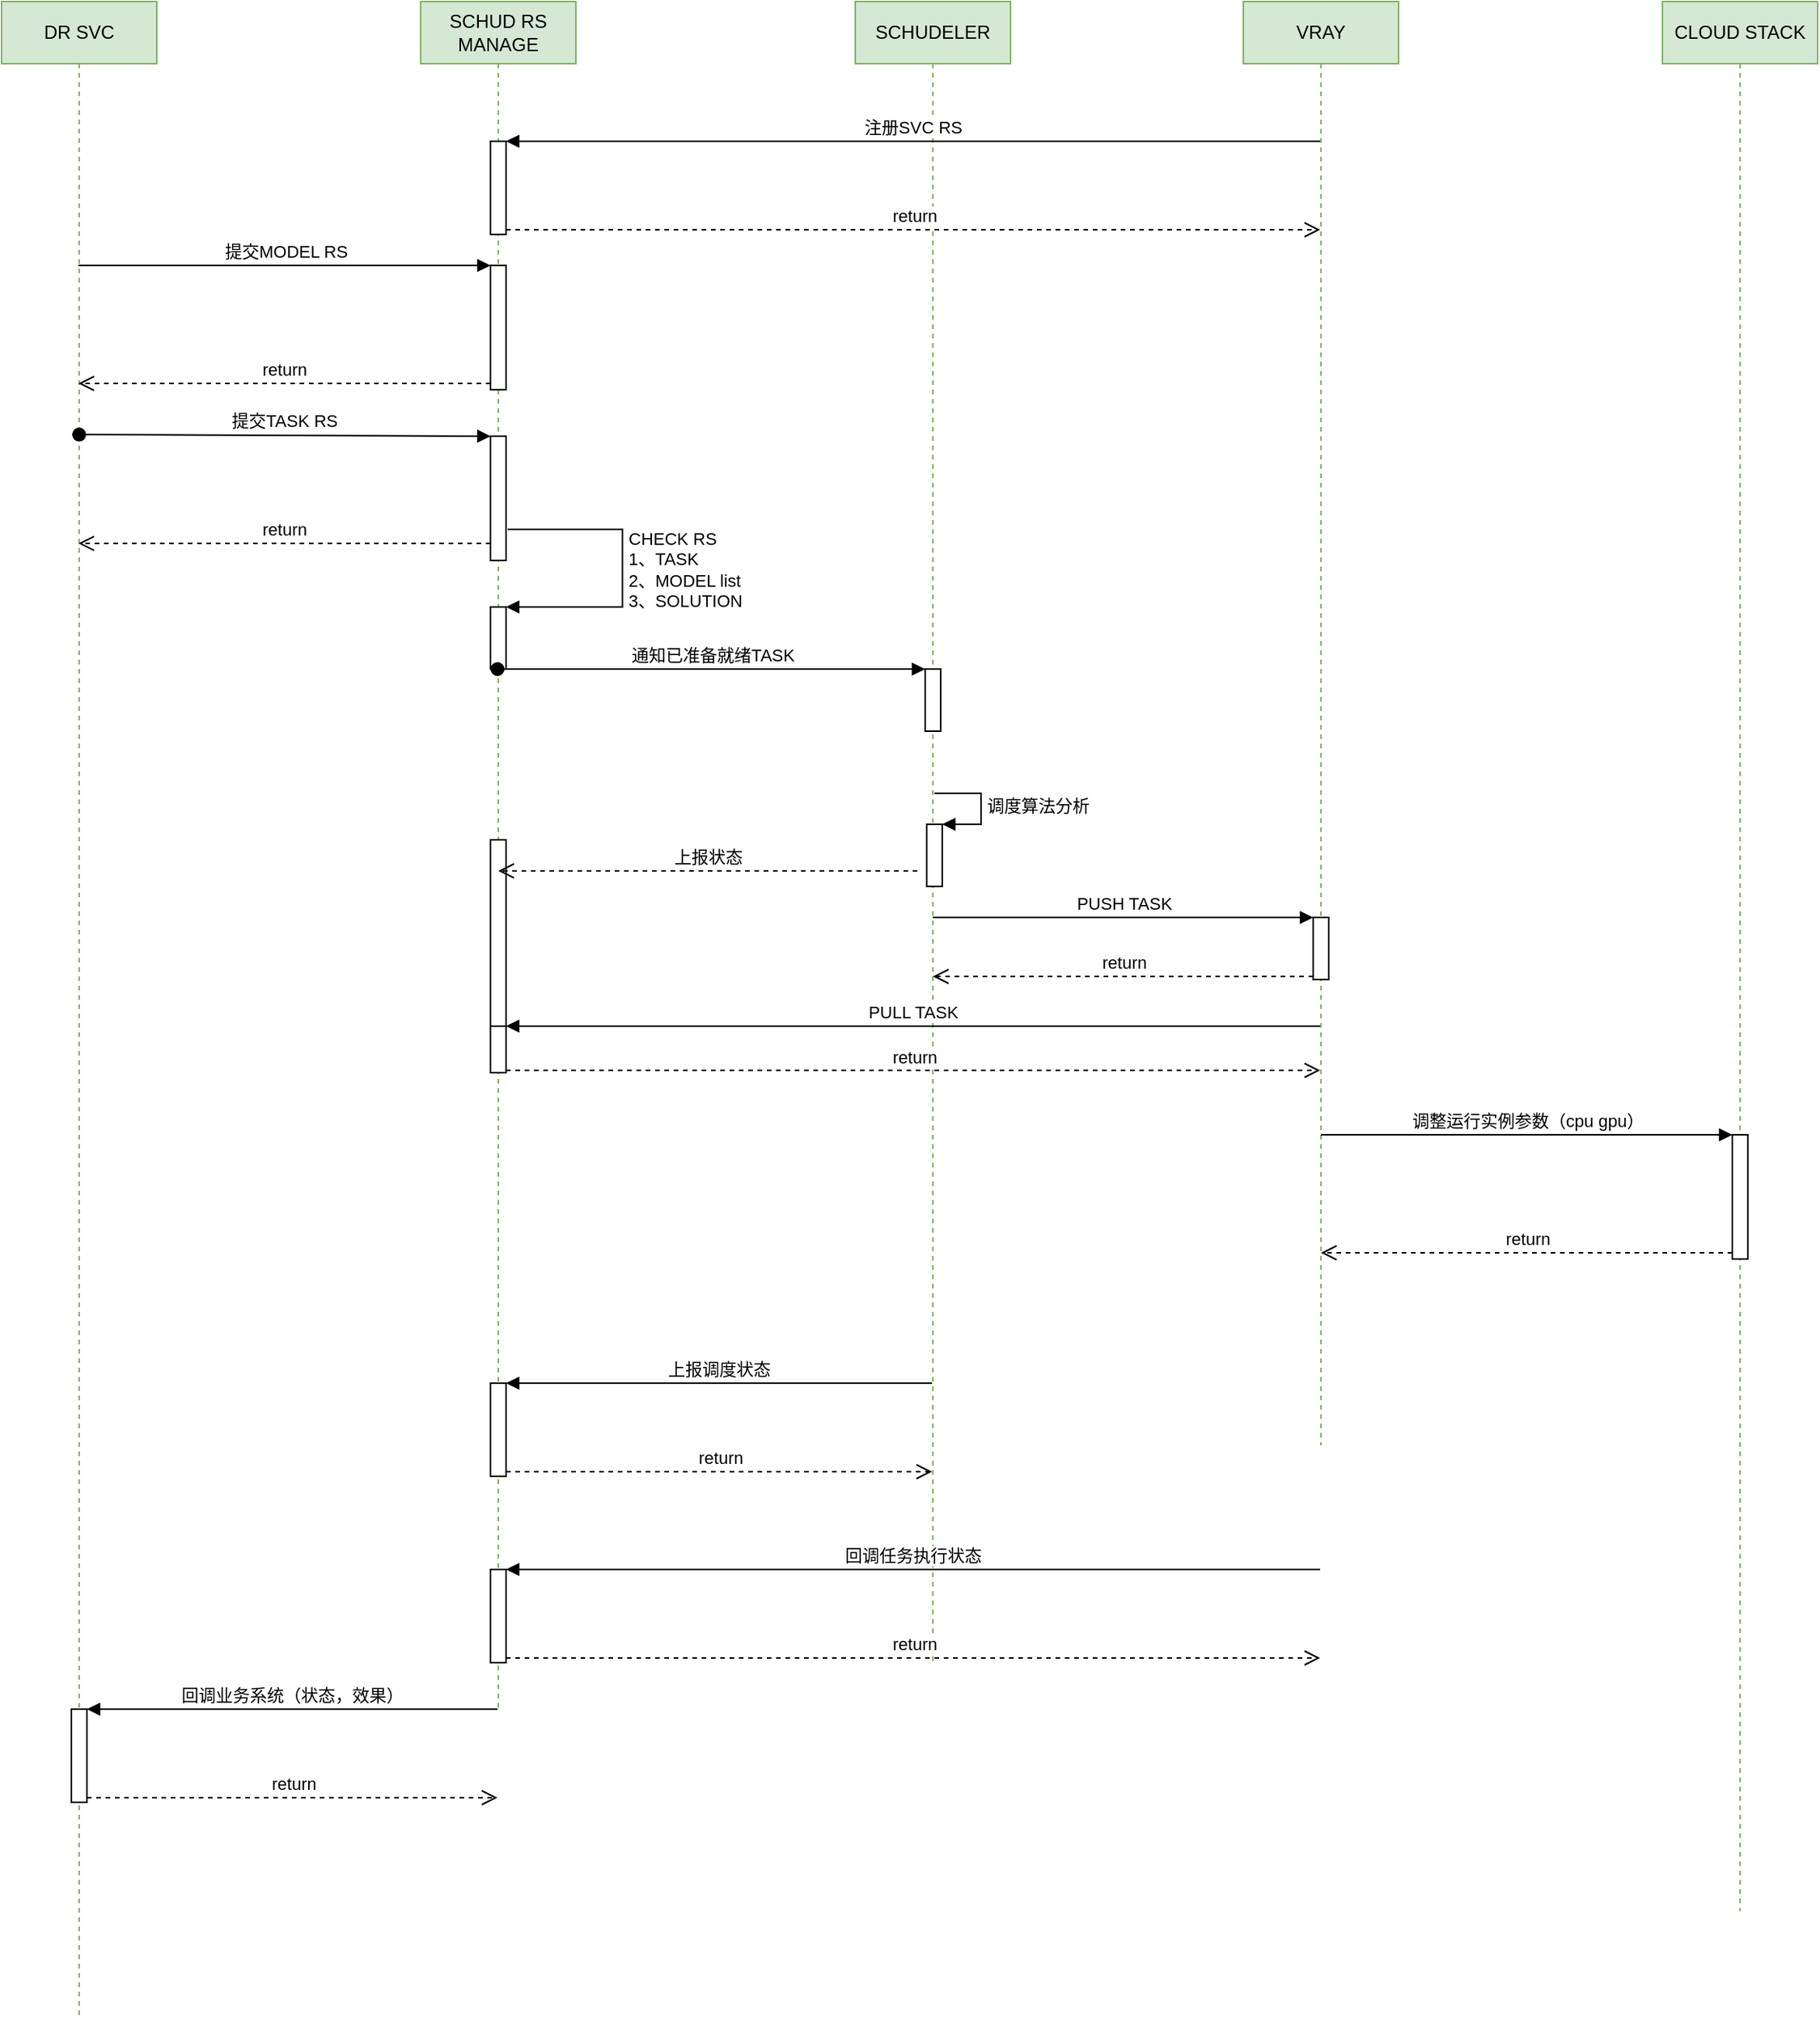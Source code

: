 <mxfile version="16.6.2" type="github">
  <diagram id="GCqSC2SD_qlKMxx8C9cN" name="Page-1">
    <mxGraphModel dx="2037" dy="1099" grid="1" gridSize="10" guides="1" tooltips="1" connect="1" arrows="1" fold="1" page="1" pageScale="1" pageWidth="850" pageHeight="1100" math="0" shadow="0">
      <root>
        <mxCell id="0" />
        <mxCell id="1" parent="0" />
        <mxCell id="x7JE74Zz-_B23tUYXp61-1" value="DR SVC" style="shape=umlLifeline;perimeter=lifelinePerimeter;whiteSpace=wrap;html=1;container=1;collapsible=0;recursiveResize=0;outlineConnect=0;fillColor=#d5e8d4;strokeColor=#82b366;" vertex="1" parent="1">
          <mxGeometry x="170" y="240" width="100" height="1300" as="geometry" />
        </mxCell>
        <mxCell id="x7JE74Zz-_B23tUYXp61-34" value="" style="html=1;points=[];perimeter=orthogonalPerimeter;" vertex="1" parent="x7JE74Zz-_B23tUYXp61-1">
          <mxGeometry x="45" y="1100" width="10" height="60" as="geometry" />
        </mxCell>
        <mxCell id="x7JE74Zz-_B23tUYXp61-2" value="SCHUD RS MANAGE" style="shape=umlLifeline;perimeter=lifelinePerimeter;whiteSpace=wrap;html=1;container=1;collapsible=0;recursiveResize=0;outlineConnect=0;fillColor=#d5e8d4;strokeColor=#82b366;" vertex="1" parent="1">
          <mxGeometry x="440" y="240" width="100" height="1100" as="geometry" />
        </mxCell>
        <mxCell id="x7JE74Zz-_B23tUYXp61-4" value="" style="html=1;points=[];perimeter=orthogonalPerimeter;" vertex="1" parent="x7JE74Zz-_B23tUYXp61-2">
          <mxGeometry x="45" y="280" width="10" height="80" as="geometry" />
        </mxCell>
        <mxCell id="x7JE74Zz-_B23tUYXp61-8" value="" style="html=1;points=[];perimeter=orthogonalPerimeter;" vertex="1" parent="x7JE74Zz-_B23tUYXp61-2">
          <mxGeometry x="45" y="90" width="10" height="60" as="geometry" />
        </mxCell>
        <mxCell id="x7JE74Zz-_B23tUYXp61-11" value="" style="html=1;points=[];perimeter=orthogonalPerimeter;" vertex="1" parent="x7JE74Zz-_B23tUYXp61-2">
          <mxGeometry x="45" y="170" width="10" height="80" as="geometry" />
        </mxCell>
        <mxCell id="x7JE74Zz-_B23tUYXp61-17" value="" style="html=1;points=[];perimeter=orthogonalPerimeter;" vertex="1" parent="x7JE74Zz-_B23tUYXp61-2">
          <mxGeometry x="45" y="390" width="10" height="40" as="geometry" />
        </mxCell>
        <mxCell id="x7JE74Zz-_B23tUYXp61-18" value="CHECK RS&lt;br&gt;1、TASK&lt;br&gt;2、MODEL list&lt;br&gt;3、SOLUTION" style="edgeStyle=orthogonalEdgeStyle;html=1;align=left;spacingLeft=2;endArrow=block;rounded=0;entryX=1;entryY=0;exitX=1.1;exitY=0.75;exitDx=0;exitDy=0;exitPerimeter=0;" edge="1" target="x7JE74Zz-_B23tUYXp61-17" parent="x7JE74Zz-_B23tUYXp61-2" source="x7JE74Zz-_B23tUYXp61-4">
          <mxGeometry relative="1" as="geometry">
            <mxPoint x="60" y="340" as="sourcePoint" />
            <Array as="points">
              <mxPoint x="130" y="340" />
              <mxPoint x="130" y="390" />
            </Array>
          </mxGeometry>
        </mxCell>
        <mxCell id="x7JE74Zz-_B23tUYXp61-31" value="" style="html=1;points=[];perimeter=orthogonalPerimeter;" vertex="1" parent="x7JE74Zz-_B23tUYXp61-2">
          <mxGeometry x="45" y="1010" width="10" height="60" as="geometry" />
        </mxCell>
        <mxCell id="x7JE74Zz-_B23tUYXp61-37" value="" style="html=1;points=[];perimeter=orthogonalPerimeter;" vertex="1" parent="x7JE74Zz-_B23tUYXp61-2">
          <mxGeometry x="45" y="890" width="10" height="60" as="geometry" />
        </mxCell>
        <mxCell id="x7JE74Zz-_B23tUYXp61-40" value="" style="html=1;points=[];perimeter=orthogonalPerimeter;" vertex="1" parent="x7JE74Zz-_B23tUYXp61-2">
          <mxGeometry x="45" y="540" width="10" height="130" as="geometry" />
        </mxCell>
        <mxCell id="x7JE74Zz-_B23tUYXp61-28" value="" style="html=1;points=[];perimeter=orthogonalPerimeter;" vertex="1" parent="x7JE74Zz-_B23tUYXp61-2">
          <mxGeometry x="45" y="660" width="10" height="30" as="geometry" />
        </mxCell>
        <mxCell id="x7JE74Zz-_B23tUYXp61-3" value="VRAY" style="shape=umlLifeline;perimeter=lifelinePerimeter;whiteSpace=wrap;html=1;container=1;collapsible=0;recursiveResize=0;outlineConnect=0;fillColor=#d5e8d4;strokeColor=#82b366;" vertex="1" parent="1">
          <mxGeometry x="970" y="240" width="100" height="930" as="geometry" />
        </mxCell>
        <mxCell id="x7JE74Zz-_B23tUYXp61-25" value="" style="html=1;points=[];perimeter=orthogonalPerimeter;" vertex="1" parent="x7JE74Zz-_B23tUYXp61-3">
          <mxGeometry x="45" y="590" width="10" height="40" as="geometry" />
        </mxCell>
        <mxCell id="x7JE74Zz-_B23tUYXp61-5" value="提交TASK RS" style="html=1;verticalAlign=bottom;startArrow=oval;endArrow=block;startSize=8;rounded=0;exitX=0.5;exitY=0.263;exitDx=0;exitDy=0;exitPerimeter=0;" edge="1" target="x7JE74Zz-_B23tUYXp61-4" parent="1">
          <mxGeometry relative="1" as="geometry">
            <mxPoint x="220" y="518.9" as="sourcePoint" />
          </mxGeometry>
        </mxCell>
        <mxCell id="x7JE74Zz-_B23tUYXp61-6" value="CLOUD STACK" style="shape=umlLifeline;perimeter=lifelinePerimeter;whiteSpace=wrap;html=1;container=1;collapsible=0;recursiveResize=0;outlineConnect=0;fillColor=#d5e8d4;strokeColor=#82b366;" vertex="1" parent="1">
          <mxGeometry x="1240" y="240" width="100" height="1230" as="geometry" />
        </mxCell>
        <mxCell id="x7JE74Zz-_B23tUYXp61-42" value="" style="html=1;points=[];perimeter=orthogonalPerimeter;" vertex="1" parent="x7JE74Zz-_B23tUYXp61-6">
          <mxGeometry x="45" y="730" width="10" height="80" as="geometry" />
        </mxCell>
        <mxCell id="x7JE74Zz-_B23tUYXp61-7" value="SCHUDELER" style="shape=umlLifeline;perimeter=lifelinePerimeter;whiteSpace=wrap;html=1;container=1;collapsible=0;recursiveResize=0;outlineConnect=0;fillColor=#d5e8d4;strokeColor=#82b366;" vertex="1" parent="1">
          <mxGeometry x="720" y="240" width="100" height="1070" as="geometry" />
        </mxCell>
        <mxCell id="x7JE74Zz-_B23tUYXp61-19" value="" style="html=1;points=[];perimeter=orthogonalPerimeter;" vertex="1" parent="x7JE74Zz-_B23tUYXp61-7">
          <mxGeometry x="45" y="430" width="10" height="40" as="geometry" />
        </mxCell>
        <mxCell id="x7JE74Zz-_B23tUYXp61-23" value="" style="html=1;points=[];perimeter=orthogonalPerimeter;" vertex="1" parent="x7JE74Zz-_B23tUYXp61-7">
          <mxGeometry x="46" y="530" width="10" height="40" as="geometry" />
        </mxCell>
        <mxCell id="x7JE74Zz-_B23tUYXp61-24" value="调度算法分析" style="edgeStyle=orthogonalEdgeStyle;html=1;align=left;spacingLeft=2;endArrow=block;rounded=0;entryX=1;entryY=0;" edge="1" target="x7JE74Zz-_B23tUYXp61-23" parent="x7JE74Zz-_B23tUYXp61-7">
          <mxGeometry relative="1" as="geometry">
            <mxPoint x="51" y="510" as="sourcePoint" />
            <Array as="points">
              <mxPoint x="81" y="510" />
            </Array>
          </mxGeometry>
        </mxCell>
        <mxCell id="x7JE74Zz-_B23tUYXp61-9" value="注册SVC RS" style="html=1;verticalAlign=bottom;endArrow=block;entryX=1;entryY=0;rounded=0;" edge="1" target="x7JE74Zz-_B23tUYXp61-8" parent="1" source="x7JE74Zz-_B23tUYXp61-3">
          <mxGeometry relative="1" as="geometry">
            <mxPoint x="555" y="330" as="sourcePoint" />
          </mxGeometry>
        </mxCell>
        <mxCell id="x7JE74Zz-_B23tUYXp61-10" value="return" style="html=1;verticalAlign=bottom;endArrow=open;dashed=1;endSize=8;exitX=1;exitY=0.95;rounded=0;" edge="1" source="x7JE74Zz-_B23tUYXp61-8" parent="1" target="x7JE74Zz-_B23tUYXp61-3">
          <mxGeometry relative="1" as="geometry">
            <mxPoint x="555" y="387" as="targetPoint" />
          </mxGeometry>
        </mxCell>
        <mxCell id="x7JE74Zz-_B23tUYXp61-12" value="提交MODEL RS" style="html=1;verticalAlign=bottom;endArrow=block;entryX=0;entryY=0;rounded=0;" edge="1" target="x7JE74Zz-_B23tUYXp61-11" parent="1">
          <mxGeometry relative="1" as="geometry">
            <mxPoint x="219.5" y="410" as="sourcePoint" />
          </mxGeometry>
        </mxCell>
        <mxCell id="x7JE74Zz-_B23tUYXp61-13" value="return" style="html=1;verticalAlign=bottom;endArrow=open;dashed=1;endSize=8;exitX=0;exitY=0.95;rounded=0;" edge="1" source="x7JE74Zz-_B23tUYXp61-11" parent="1">
          <mxGeometry relative="1" as="geometry">
            <mxPoint x="219.5" y="486" as="targetPoint" />
          </mxGeometry>
        </mxCell>
        <mxCell id="x7JE74Zz-_B23tUYXp61-14" value="return" style="html=1;verticalAlign=bottom;endArrow=open;dashed=1;endSize=8;rounded=0;exitX=0;exitY=0.863;exitDx=0;exitDy=0;exitPerimeter=0;" edge="1" parent="1" source="x7JE74Zz-_B23tUYXp61-4">
          <mxGeometry relative="1" as="geometry">
            <mxPoint x="480" y="590" as="sourcePoint" />
            <mxPoint x="219.5" y="589.04" as="targetPoint" />
          </mxGeometry>
        </mxCell>
        <mxCell id="x7JE74Zz-_B23tUYXp61-20" value="通知已准备就绪TASK" style="html=1;verticalAlign=bottom;startArrow=oval;endArrow=block;startSize=8;rounded=0;" edge="1" target="x7JE74Zz-_B23tUYXp61-19" parent="1">
          <mxGeometry relative="1" as="geometry">
            <mxPoint x="489.5" y="670" as="sourcePoint" />
          </mxGeometry>
        </mxCell>
        <mxCell id="x7JE74Zz-_B23tUYXp61-26" value="PUSH TASK" style="html=1;verticalAlign=bottom;endArrow=block;entryX=0;entryY=0;rounded=0;" edge="1" target="x7JE74Zz-_B23tUYXp61-25" parent="1" source="x7JE74Zz-_B23tUYXp61-7">
          <mxGeometry relative="1" as="geometry">
            <mxPoint x="945" y="830" as="sourcePoint" />
          </mxGeometry>
        </mxCell>
        <mxCell id="x7JE74Zz-_B23tUYXp61-27" value="return" style="html=1;verticalAlign=bottom;endArrow=open;dashed=1;endSize=8;exitX=0;exitY=0.95;rounded=0;" edge="1" source="x7JE74Zz-_B23tUYXp61-25" parent="1" target="x7JE74Zz-_B23tUYXp61-7">
          <mxGeometry relative="1" as="geometry">
            <mxPoint x="945" y="906" as="targetPoint" />
          </mxGeometry>
        </mxCell>
        <mxCell id="x7JE74Zz-_B23tUYXp61-29" value="PULL TASK" style="html=1;verticalAlign=bottom;endArrow=block;entryX=1;entryY=0;rounded=0;" edge="1" target="x7JE74Zz-_B23tUYXp61-28" parent="1">
          <mxGeometry relative="1" as="geometry">
            <mxPoint x="1019.5" y="900" as="sourcePoint" />
          </mxGeometry>
        </mxCell>
        <mxCell id="x7JE74Zz-_B23tUYXp61-30" value="return" style="html=1;verticalAlign=bottom;endArrow=open;dashed=1;endSize=8;exitX=1;exitY=0.95;rounded=0;" edge="1" source="x7JE74Zz-_B23tUYXp61-28" parent="1" target="x7JE74Zz-_B23tUYXp61-3">
          <mxGeometry relative="1" as="geometry">
            <mxPoint x="1019.5" y="957" as="targetPoint" />
          </mxGeometry>
        </mxCell>
        <mxCell id="x7JE74Zz-_B23tUYXp61-32" value="回调任务执行状态" style="html=1;verticalAlign=bottom;endArrow=block;entryX=1;entryY=0;rounded=0;" edge="1" target="x7JE74Zz-_B23tUYXp61-31" parent="1">
          <mxGeometry relative="1" as="geometry">
            <mxPoint x="1019.5" y="1250" as="sourcePoint" />
          </mxGeometry>
        </mxCell>
        <mxCell id="x7JE74Zz-_B23tUYXp61-33" value="return" style="html=1;verticalAlign=bottom;endArrow=open;dashed=1;endSize=8;exitX=1;exitY=0.95;rounded=0;" edge="1" source="x7JE74Zz-_B23tUYXp61-31" parent="1">
          <mxGeometry relative="1" as="geometry">
            <mxPoint x="1019.5" y="1307" as="targetPoint" />
          </mxGeometry>
        </mxCell>
        <mxCell id="x7JE74Zz-_B23tUYXp61-35" value="回调业务系统（状态，效果）" style="html=1;verticalAlign=bottom;endArrow=block;entryX=1;entryY=0;rounded=0;" edge="1" parent="1">
          <mxGeometry relative="1" as="geometry">
            <mxPoint x="489.5" y="1340" as="sourcePoint" />
            <mxPoint x="225" y="1340" as="targetPoint" />
          </mxGeometry>
        </mxCell>
        <mxCell id="x7JE74Zz-_B23tUYXp61-36" value="return" style="html=1;verticalAlign=bottom;endArrow=open;dashed=1;endSize=8;exitX=1;exitY=0.95;rounded=0;" edge="1" parent="1">
          <mxGeometry relative="1" as="geometry">
            <mxPoint x="489.5" y="1397" as="targetPoint" />
            <mxPoint x="225" y="1397" as="sourcePoint" />
          </mxGeometry>
        </mxCell>
        <mxCell id="x7JE74Zz-_B23tUYXp61-38" value="上报调度状态" style="html=1;verticalAlign=bottom;endArrow=block;entryX=1;entryY=0;rounded=0;" edge="1" target="x7JE74Zz-_B23tUYXp61-37" parent="1">
          <mxGeometry relative="1" as="geometry">
            <mxPoint x="769.5" y="1130" as="sourcePoint" />
          </mxGeometry>
        </mxCell>
        <mxCell id="x7JE74Zz-_B23tUYXp61-39" value="return" style="html=1;verticalAlign=bottom;endArrow=open;dashed=1;endSize=8;exitX=1;exitY=0.95;rounded=0;" edge="1" source="x7JE74Zz-_B23tUYXp61-37" parent="1">
          <mxGeometry relative="1" as="geometry">
            <mxPoint x="769.5" y="1187" as="targetPoint" />
          </mxGeometry>
        </mxCell>
        <mxCell id="x7JE74Zz-_B23tUYXp61-41" value="上报状态" style="html=1;verticalAlign=bottom;endArrow=open;dashed=1;endSize=8;rounded=0;" edge="1" parent="1" target="x7JE74Zz-_B23tUYXp61-2">
          <mxGeometry relative="1" as="geometry">
            <mxPoint x="760" y="800" as="sourcePoint" />
            <mxPoint x="680" y="800" as="targetPoint" />
          </mxGeometry>
        </mxCell>
        <mxCell id="x7JE74Zz-_B23tUYXp61-43" value="调整运行实例参数（cpu gpu）" style="html=1;verticalAlign=bottom;endArrow=block;entryX=0;entryY=0;rounded=0;" edge="1" target="x7JE74Zz-_B23tUYXp61-42" parent="1" source="x7JE74Zz-_B23tUYXp61-3">
          <mxGeometry relative="1" as="geometry">
            <mxPoint x="1215" y="970" as="sourcePoint" />
          </mxGeometry>
        </mxCell>
        <mxCell id="x7JE74Zz-_B23tUYXp61-44" value="return" style="html=1;verticalAlign=bottom;endArrow=open;dashed=1;endSize=8;exitX=0;exitY=0.95;rounded=0;" edge="1" source="x7JE74Zz-_B23tUYXp61-42" parent="1" target="x7JE74Zz-_B23tUYXp61-3">
          <mxGeometry relative="1" as="geometry">
            <mxPoint x="1215" y="1046" as="targetPoint" />
          </mxGeometry>
        </mxCell>
      </root>
    </mxGraphModel>
  </diagram>
</mxfile>
